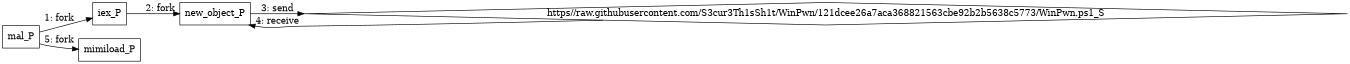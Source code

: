 digraph T1620 {
rankdir="LR"
size="9"
fixedsize="false"
splines="true"
nodesep=0.3
ranksep=0
fontsize=10
overlap="scalexy"
engine= "neato"
	"mal_P" [node_type=Process shape=box]
	"iex_P" [node_type=Process shape=box]
	"new_object_P" [node_type=Process shape=box]
	"mimiload_P" [node_type=Process shape=box]
	"https//raw.githubusercontent.com/S3cur3Th1sSh1t/WinPwn/121dcee26a7aca368821563cbe92b2b5638c5773/WinPwn.ps1_S" [node_type=Socket shape=diamond]
	"mal_P" -> "iex_P" [label="1: fork"]
	"iex_P" -> "new_object_P" [label="2: fork"]
	"new_object_P" -> "https//raw.githubusercontent.com/S3cur3Th1sSh1t/WinPwn/121dcee26a7aca368821563cbe92b2b5638c5773/WinPwn.ps1_S" [label="3: send"]
	"https//raw.githubusercontent.com/S3cur3Th1sSh1t/WinPwn/121dcee26a7aca368821563cbe92b2b5638c5773/WinPwn.ps1_S" -> "new_object_P" [label="4: receive"]
	"mal_P" -> "mimiload_P" [label="5: fork"]
}
